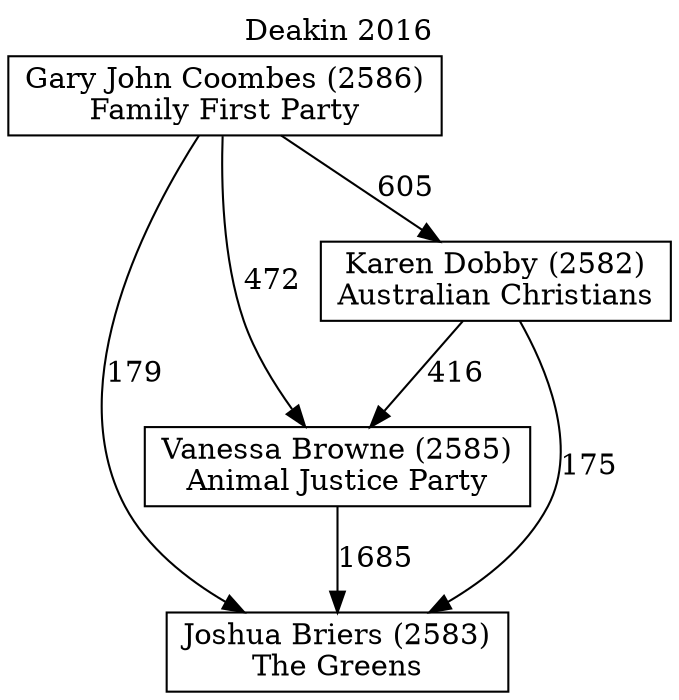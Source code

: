 // House preference flow
digraph "Joshua Briers (2583)_Deakin_2016" {
	graph [label="Deakin 2016" labelloc=t mclimit=10]
	node [shape=box]
	"Gary John Coombes (2586)" [label="Gary John Coombes (2586)
Family First Party"]
	"Vanessa Browne (2585)" [label="Vanessa Browne (2585)
Animal Justice Party"]
	"Joshua Briers (2583)" [label="Joshua Briers (2583)
The Greens"]
	"Karen Dobby (2582)" [label="Karen Dobby (2582)
Australian Christians"]
	"Gary John Coombes (2586)" -> "Vanessa Browne (2585)" [label=472]
	"Vanessa Browne (2585)" -> "Joshua Briers (2583)" [label=1685]
	"Karen Dobby (2582)" -> "Vanessa Browne (2585)" [label=416]
	"Karen Dobby (2582)" -> "Joshua Briers (2583)" [label=175]
	"Gary John Coombes (2586)" -> "Joshua Briers (2583)" [label=179]
	"Gary John Coombes (2586)" -> "Karen Dobby (2582)" [label=605]
}
